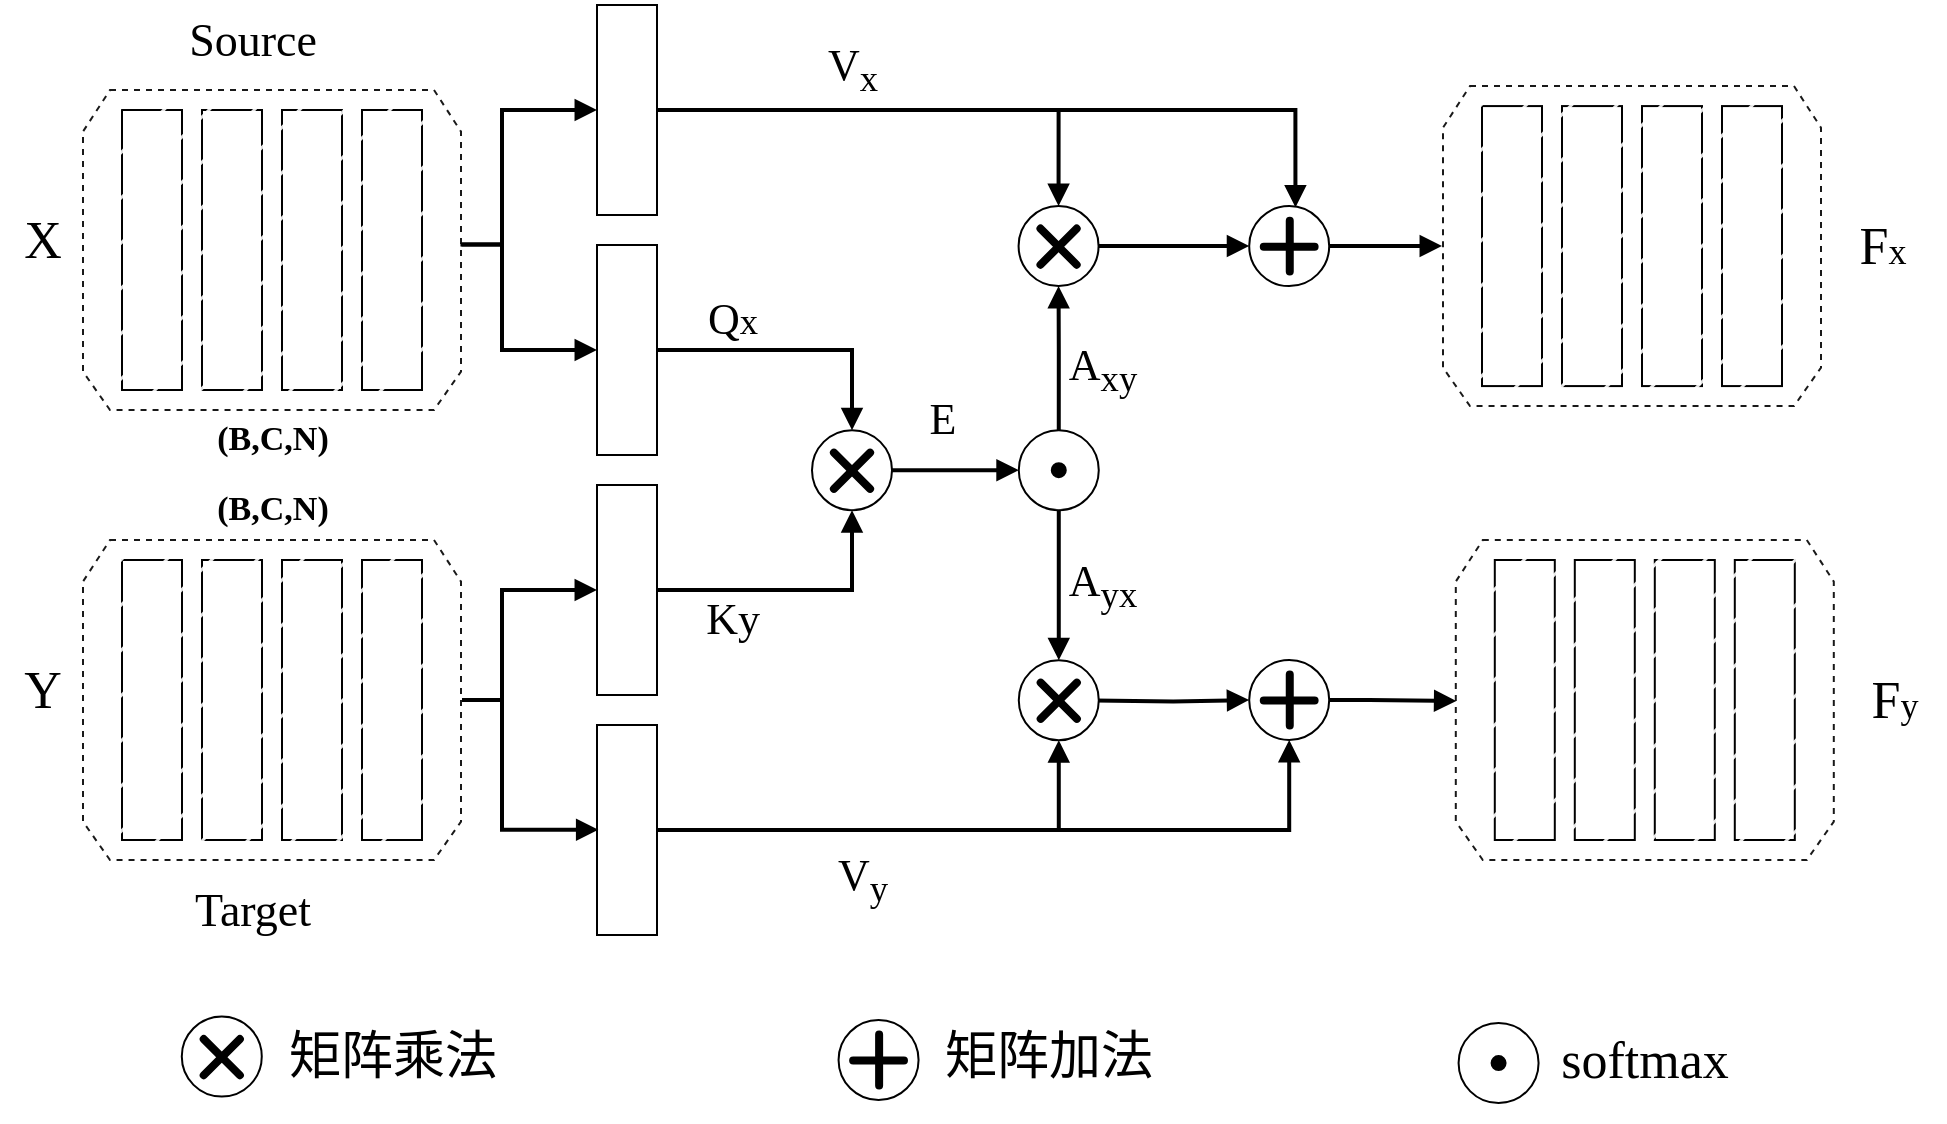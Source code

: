 <mxfile version="20.8.17" type="github">
  <diagram name="第 1 页" id="Abat6pUyQVyoSOonriwR">
    <mxGraphModel dx="1339" dy="732" grid="1" gridSize="10" guides="1" tooltips="1" connect="1" arrows="1" fold="1" page="1" pageScale="1" pageWidth="827" pageHeight="1169" math="0" shadow="0">
      <root>
        <mxCell id="0" />
        <mxCell id="1" parent="0" />
        <mxCell id="A7C5cVz3kOfiMGiPul0y-2" style="edgeStyle=orthogonalEdgeStyle;rounded=0;orthogonalLoop=1;jettySize=auto;html=1;entryX=0.5;entryY=0;entryDx=0;entryDy=0;fontFamily=宋体;fontSize=26;endArrow=block;endFill=1;strokeWidth=2;" parent="1" source="A7C5cVz3kOfiMGiPul0y-3" target="A7C5cVz3kOfiMGiPul0y-50" edge="1">
          <mxGeometry relative="1" as="geometry" />
        </mxCell>
        <mxCell id="bojrch5EC3zME6So3Zwa-10" style="edgeStyle=orthogonalEdgeStyle;rounded=0;orthogonalLoop=1;jettySize=auto;html=1;entryX=0.849;entryY=0.483;entryDx=0;entryDy=0;entryPerimeter=0;startArrow=block;startFill=1;endArrow=none;endFill=0;strokeWidth=2;" edge="1" parent="1" source="A7C5cVz3kOfiMGiPul0y-3" target="A7C5cVz3kOfiMGiPul0y-30">
          <mxGeometry relative="1" as="geometry">
            <Array as="points">
              <mxPoint x="300" y="365" />
              <mxPoint x="300" y="312" />
            </Array>
          </mxGeometry>
        </mxCell>
        <mxCell id="A7C5cVz3kOfiMGiPul0y-3" value="" style="verticalLabelPosition=bottom;verticalAlign=top;html=1;shape=mxgraph.basic.rect;fillColor2=none;strokeWidth=1;size=20;indent=5;fillStyle=auto;rotation=90;fontFamily=Times New Roman;" parent="1" vertex="1">
          <mxGeometry x="310" y="350" width="105" height="30" as="geometry" />
        </mxCell>
        <mxCell id="bojrch5EC3zME6So3Zwa-12" style="edgeStyle=orthogonalEdgeStyle;rounded=0;orthogonalLoop=1;jettySize=auto;html=1;entryX=0.856;entryY=0.5;entryDx=0;entryDy=0;entryPerimeter=0;startArrow=block;startFill=1;endArrow=none;endFill=0;strokeWidth=2;" edge="1" parent="1" source="A7C5cVz3kOfiMGiPul0y-4" target="A7C5cVz3kOfiMGiPul0y-161">
          <mxGeometry relative="1" as="geometry">
            <Array as="points">
              <mxPoint x="300" y="485" />
              <mxPoint x="300" y="540" />
            </Array>
          </mxGeometry>
        </mxCell>
        <mxCell id="A7C5cVz3kOfiMGiPul0y-4" value="" style="verticalLabelPosition=bottom;verticalAlign=top;html=1;shape=mxgraph.basic.rect;fillColor2=none;strokeWidth=1;size=20;indent=5;fillStyle=auto;rotation=90;fontFamily=Times New Roman;" parent="1" vertex="1">
          <mxGeometry x="310" y="470" width="105" height="30" as="geometry" />
        </mxCell>
        <mxCell id="A7C5cVz3kOfiMGiPul0y-274" style="edgeStyle=orthogonalEdgeStyle;rounded=0;orthogonalLoop=1;jettySize=auto;html=1;entryX=0.578;entryY=0.017;entryDx=0;entryDy=0;entryPerimeter=0;fontFamily=Times New Roman;fontSize=20;startArrow=none;startFill=0;endArrow=block;endFill=1;strokeWidth=2;" parent="1" source="A7C5cVz3kOfiMGiPul0y-5" target="A7C5cVz3kOfiMGiPul0y-122" edge="1">
          <mxGeometry relative="1" as="geometry" />
        </mxCell>
        <mxCell id="bojrch5EC3zME6So3Zwa-11" style="edgeStyle=orthogonalEdgeStyle;rounded=0;orthogonalLoop=1;jettySize=auto;html=1;entryX=0.851;entryY=0.483;entryDx=0;entryDy=0;entryPerimeter=0;startArrow=block;startFill=1;endArrow=none;endFill=0;strokeWidth=2;" edge="1" parent="1" source="A7C5cVz3kOfiMGiPul0y-5" target="A7C5cVz3kOfiMGiPul0y-30">
          <mxGeometry relative="1" as="geometry">
            <Array as="points">
              <mxPoint x="300" y="245" />
              <mxPoint x="300" y="312" />
            </Array>
          </mxGeometry>
        </mxCell>
        <mxCell id="A7C5cVz3kOfiMGiPul0y-5" value="" style="verticalLabelPosition=bottom;verticalAlign=top;html=1;shape=mxgraph.basic.rect;fillColor2=none;strokeWidth=1;size=20;indent=5;fillStyle=auto;rotation=90;fontFamily=Times New Roman;" parent="1" vertex="1">
          <mxGeometry x="310" y="230" width="105" height="30" as="geometry" />
        </mxCell>
        <mxCell id="A7C5cVz3kOfiMGiPul0y-8" style="edgeStyle=orthogonalEdgeStyle;rounded=0;orthogonalLoop=1;jettySize=auto;html=1;entryX=0.5;entryY=0;entryDx=0;entryDy=0;endArrow=block;endFill=1;fontFamily=Times New Roman;strokeWidth=2;" parent="1" source="A7C5cVz3kOfiMGiPul0y-5" target="A7C5cVz3kOfiMGiPul0y-64" edge="1">
          <mxGeometry relative="1" as="geometry">
            <mxPoint x="318.29" y="5" as="targetPoint" />
          </mxGeometry>
        </mxCell>
        <mxCell id="A7C5cVz3kOfiMGiPul0y-9" value="" style="edgeStyle=orthogonalEdgeStyle;rounded=0;orthogonalLoop=1;jettySize=auto;html=1;endArrow=block;endFill=1;entryX=0.5;entryY=1;entryDx=0;entryDy=0;fontFamily=Times New Roman;strokeWidth=2;" parent="1" source="A7C5cVz3kOfiMGiPul0y-4" target="A7C5cVz3kOfiMGiPul0y-50" edge="1">
          <mxGeometry relative="1" as="geometry">
            <mxPoint x="210" y="160" as="targetPoint" />
          </mxGeometry>
        </mxCell>
        <mxCell id="A7C5cVz3kOfiMGiPul0y-10" value="" style="group;fontFamily=Times New Roman;" parent="1" vertex="1" connectable="0">
          <mxGeometry x="550.104" y="396.814" width="56.569" height="56.569" as="geometry" />
        </mxCell>
        <mxCell id="A7C5cVz3kOfiMGiPul0y-11" style="edgeStyle=none;rounded=0;orthogonalLoop=1;jettySize=auto;html=1;exitX=0;exitY=1;exitDx=0;exitDy=0;strokeWidth=3;fontColor=#ffffff;startArrow=none;startFill=0;endArrow=none;endFill=0;fontFamily=Times New Roman;" parent="A7C5cVz3kOfiMGiPul0y-10" edge="1">
          <mxGeometry relative="1" as="geometry">
            <mxPoint x="17.072" y="39.499" as="targetPoint" />
            <Array as="points" />
            <mxPoint x="17.072" y="39.499" as="sourcePoint" />
          </mxGeometry>
        </mxCell>
        <mxCell id="A7C5cVz3kOfiMGiPul0y-12" value="" style="ellipse;whiteSpace=wrap;html=1;fillStyle=auto;strokeColor=#000000;fillColor=#ffffff;rotation=45;fontFamily=Times New Roman;" parent="A7C5cVz3kOfiMGiPul0y-10" vertex="1">
          <mxGeometry x="8.284" y="8.284" width="40" height="40" as="geometry" />
        </mxCell>
        <mxCell id="A7C5cVz3kOfiMGiPul0y-13" style="edgeStyle=none;rounded=0;orthogonalLoop=1;jettySize=auto;html=1;exitX=1;exitY=0;exitDx=0;exitDy=0;strokeWidth=3;fontColor=#ffffff;startArrow=none;startFill=0;endArrow=none;endFill=0;fontFamily=Times New Roman;" parent="A7C5cVz3kOfiMGiPul0y-10" source="A7C5cVz3kOfiMGiPul0y-12" target="A7C5cVz3kOfiMGiPul0y-12" edge="1">
          <mxGeometry relative="1" as="geometry" />
        </mxCell>
        <mxCell id="A7C5cVz3kOfiMGiPul0y-14" style="edgeStyle=none;rounded=0;orthogonalLoop=1;jettySize=auto;html=1;exitX=1;exitY=0;exitDx=0;exitDy=0;strokeWidth=3;fontColor=#ffffff;startArrow=none;startFill=0;endArrow=none;endFill=0;fontFamily=Times New Roman;" parent="A7C5cVz3kOfiMGiPul0y-10" source="A7C5cVz3kOfiMGiPul0y-12" target="A7C5cVz3kOfiMGiPul0y-12" edge="1">
          <mxGeometry relative="1" as="geometry" />
        </mxCell>
        <mxCell id="A7C5cVz3kOfiMGiPul0y-15" style="edgeStyle=none;rounded=0;orthogonalLoop=1;jettySize=auto;html=1;exitX=0;exitY=1;exitDx=0;exitDy=0;strokeWidth=3;fontColor=#ffffff;startArrow=none;startFill=0;endArrow=none;endFill=0;fontFamily=Times New Roman;" parent="A7C5cVz3kOfiMGiPul0y-10" source="A7C5cVz3kOfiMGiPul0y-12" target="A7C5cVz3kOfiMGiPul0y-12" edge="1">
          <mxGeometry relative="1" as="geometry">
            <mxPoint x="108.57" y="-25.43" as="targetPoint" />
            <Array as="points" />
          </mxGeometry>
        </mxCell>
        <mxCell id="A7C5cVz3kOfiMGiPul0y-16" style="edgeStyle=none;rounded=1;orthogonalLoop=1;jettySize=auto;html=1;entryX=0;entryY=1;entryDx=0;entryDy=0;strokeWidth=3;fontColor=#ffffff;startArrow=none;startFill=0;endArrow=none;endFill=0;fontFamily=Times New Roman;" parent="A7C5cVz3kOfiMGiPul0y-10" source="A7C5cVz3kOfiMGiPul0y-12" target="A7C5cVz3kOfiMGiPul0y-12" edge="1">
          <mxGeometry relative="1" as="geometry" />
        </mxCell>
        <mxCell id="A7C5cVz3kOfiMGiPul0y-17" value="" style="ellipse;whiteSpace=wrap;html=1;aspect=fixed;fillColor=#000000;fontFamily=Times New Roman;" parent="A7C5cVz3kOfiMGiPul0y-10" vertex="1">
          <mxGeometry x="24.786" y="24.786" width="7" height="7" as="geometry" />
        </mxCell>
        <mxCell id="A7C5cVz3kOfiMGiPul0y-33" value="&lt;font style=&quot;font-size: 22px;&quot;&gt;V&lt;sub&gt;x&lt;/sub&gt;&lt;/font&gt;" style="text;html=1;align=center;verticalAlign=middle;resizable=0;points=[];autosize=1;strokeColor=none;fillColor=none;fontFamily=Times New Roman;" parent="1" vertex="1">
          <mxGeometry x="450" y="200" width="50" height="50" as="geometry" />
        </mxCell>
        <mxCell id="A7C5cVz3kOfiMGiPul0y-34" value="&lt;font style=&quot;font-size: 22px;&quot;&gt;Q&lt;/font&gt;&lt;font style=&quot;font-size: 18.333px;&quot;&gt;x&lt;/font&gt;" style="text;html=1;align=center;verticalAlign=middle;resizable=0;points=[];autosize=1;strokeColor=none;fillColor=none;fontFamily=Times New Roman;" parent="1" vertex="1">
          <mxGeometry x="390" y="330" width="50" height="40" as="geometry" />
        </mxCell>
        <mxCell id="A7C5cVz3kOfiMGiPul0y-35" value="&lt;font style=&quot;&quot;&gt;&lt;sub style=&quot;&quot;&gt;&lt;span style=&quot;font-size: 22px;&quot;&gt;Ky&lt;/span&gt;&lt;/sub&gt;&lt;/font&gt;" style="text;html=1;align=center;verticalAlign=middle;resizable=0;points=[];autosize=1;strokeColor=none;fillColor=none;fontFamily=Times New Roman;" parent="1" vertex="1">
          <mxGeometry x="390" y="480" width="50" height="40" as="geometry" />
        </mxCell>
        <mxCell id="A7C5cVz3kOfiMGiPul0y-36" value="E" style="text;html=1;align=center;verticalAlign=middle;resizable=0;points=[];autosize=1;strokeColor=none;fillColor=none;fontSize=22;fontFamily=Times New Roman;" parent="1" vertex="1">
          <mxGeometry x="500" y="380" width="40" height="40" as="geometry" />
        </mxCell>
        <mxCell id="A7C5cVz3kOfiMGiPul0y-37" value="A&lt;sub&gt;xy&lt;/sub&gt;" style="text;html=1;align=center;verticalAlign=middle;resizable=0;points=[];autosize=1;strokeColor=none;fillColor=none;fontSize=22;fontFamily=Times New Roman;" parent="1" vertex="1">
          <mxGeometry x="570.21" y="350" width="60" height="50" as="geometry" />
        </mxCell>
        <mxCell id="A7C5cVz3kOfiMGiPul0y-39" value="&lt;b style=&quot;font-size: 17px;&quot;&gt;&lt;font style=&quot;font-size: 17px;&quot;&gt;(B,C,N)&lt;/font&gt;&lt;/b&gt;" style="text;html=1;align=center;verticalAlign=middle;resizable=0;points=[];autosize=1;strokeColor=none;fillColor=none;fontSize=17;fontFamily=Times New Roman;" parent="1" vertex="1">
          <mxGeometry x="145" y="395" width="80" height="30" as="geometry" />
        </mxCell>
        <mxCell id="A7C5cVz3kOfiMGiPul0y-40" value="" style="group;fontFamily=Times New Roman;" parent="1" vertex="1" connectable="0">
          <mxGeometry x="730" y="233.04" width="285" height="160" as="geometry" />
        </mxCell>
        <mxCell id="A7C5cVz3kOfiMGiPul0y-41" value="" style="group;fontFamily=Times New Roman;" parent="A7C5cVz3kOfiMGiPul0y-40" vertex="1" connectable="0">
          <mxGeometry width="285" height="160" as="geometry" />
        </mxCell>
        <mxCell id="A7C5cVz3kOfiMGiPul0y-42" value="" style="rounded=0;whiteSpace=wrap;html=1;strokeColor=#000000;fontFamily=Times New Roman;" parent="A7C5cVz3kOfiMGiPul0y-41" vertex="1">
          <mxGeometry x="60" y="10" width="30" height="140" as="geometry" />
        </mxCell>
        <mxCell id="A7C5cVz3kOfiMGiPul0y-43" value="" style="rounded=0;whiteSpace=wrap;html=1;strokeColor=#000000;fontFamily=Times New Roman;" parent="A7C5cVz3kOfiMGiPul0y-41" vertex="1">
          <mxGeometry x="100" y="10" width="30" height="140" as="geometry" />
        </mxCell>
        <mxCell id="A7C5cVz3kOfiMGiPul0y-44" value="" style="rounded=0;whiteSpace=wrap;html=1;strokeColor=#000000;fontFamily=Times New Roman;" parent="A7C5cVz3kOfiMGiPul0y-41" vertex="1">
          <mxGeometry x="140" y="10" width="30" height="140" as="geometry" />
        </mxCell>
        <mxCell id="A7C5cVz3kOfiMGiPul0y-45" value="" style="rounded=0;whiteSpace=wrap;html=1;strokeColor=#000000;fontFamily=Times New Roman;" parent="A7C5cVz3kOfiMGiPul0y-41" vertex="1">
          <mxGeometry x="180" y="10" width="30" height="140" as="geometry" />
        </mxCell>
        <mxCell id="A7C5cVz3kOfiMGiPul0y-46" value="" style="verticalLabelPosition=bottom;verticalAlign=top;html=1;shape=mxgraph.basic.polygon;polyCoords=[[0.2,0],[0.8,0],[0.85,0.13],[0.85,0.88],[0.8,1],[0.2,1],[0.15,0.88],[0.15,0.13]];polyline=0;strokeColor=#000000;dashed=1;opacity=90;fillStyle=hatch;fontFamily=Times New Roman;" parent="A7C5cVz3kOfiMGiPul0y-41" vertex="1">
          <mxGeometry width="270" height="160" as="geometry" />
        </mxCell>
        <mxCell id="A7C5cVz3kOfiMGiPul0y-47" value="&lt;span style=&quot;font-size: 26px;&quot;&gt;F&lt;/span&gt;&lt;span style=&quot;font-size: 18.056px;&quot;&gt;x&lt;/span&gt;" style="text;html=1;align=center;verticalAlign=middle;resizable=0;points=[];autosize=1;strokeColor=none;fillColor=none;fontSize=22;fontFamily=Times New Roman;" parent="A7C5cVz3kOfiMGiPul0y-41" vertex="1">
          <mxGeometry x="235" y="60" width="50" height="40" as="geometry" />
        </mxCell>
        <mxCell id="A7C5cVz3kOfiMGiPul0y-49" value="" style="group" parent="1" vertex="1" connectable="0">
          <mxGeometry x="454.898" y="405.0" width="40.206" height="40.206" as="geometry" />
        </mxCell>
        <mxCell id="A7C5cVz3kOfiMGiPul0y-50" value="" style="ellipse;whiteSpace=wrap;html=1;fillStyle=auto;strokeColor=#000000;fillColor=#ffffff;fontFamily=Times New Roman;container=0;" parent="A7C5cVz3kOfiMGiPul0y-49" vertex="1">
          <mxGeometry x="0.102" y="0.1" width="40" height="40" as="geometry" />
        </mxCell>
        <mxCell id="A7C5cVz3kOfiMGiPul0y-51" style="edgeStyle=none;rounded=0;orthogonalLoop=1;jettySize=auto;html=1;exitX=1;exitY=0;exitDx=0;exitDy=0;strokeWidth=3;fontColor=#ffffff;startArrow=none;startFill=0;endArrow=none;endFill=0;fontFamily=Times New Roman;" parent="A7C5cVz3kOfiMGiPul0y-49" source="A7C5cVz3kOfiMGiPul0y-50" target="A7C5cVz3kOfiMGiPul0y-50" edge="1">
          <mxGeometry relative="1" as="geometry" />
        </mxCell>
        <mxCell id="A7C5cVz3kOfiMGiPul0y-52" style="edgeStyle=none;rounded=0;orthogonalLoop=1;jettySize=auto;html=1;exitX=1;exitY=0;exitDx=0;exitDy=0;strokeWidth=3;fontColor=#ffffff;startArrow=none;startFill=0;endArrow=none;endFill=0;fontFamily=Times New Roman;" parent="A7C5cVz3kOfiMGiPul0y-49" source="A7C5cVz3kOfiMGiPul0y-50" target="A7C5cVz3kOfiMGiPul0y-50" edge="1">
          <mxGeometry relative="1" as="geometry" />
        </mxCell>
        <mxCell id="A7C5cVz3kOfiMGiPul0y-53" style="edgeStyle=none;rounded=0;orthogonalLoop=1;jettySize=auto;html=1;exitX=0;exitY=1;exitDx=0;exitDy=0;strokeWidth=3;fontColor=#ffffff;startArrow=none;startFill=0;endArrow=none;endFill=0;fontFamily=Times New Roman;" parent="A7C5cVz3kOfiMGiPul0y-49" source="A7C5cVz3kOfiMGiPul0y-50" target="A7C5cVz3kOfiMGiPul0y-50" edge="1">
          <mxGeometry relative="1" as="geometry">
            <mxPoint x="45.816" y="2.957" as="targetPoint" />
            <Array as="points" />
          </mxGeometry>
        </mxCell>
        <mxCell id="A7C5cVz3kOfiMGiPul0y-54" style="edgeStyle=none;rounded=1;orthogonalLoop=1;jettySize=auto;html=1;entryX=0;entryY=1;entryDx=0;entryDy=0;strokeWidth=3;fontColor=#ffffff;startArrow=none;startFill=0;endArrow=none;endFill=0;fontFamily=Times New Roman;" parent="A7C5cVz3kOfiMGiPul0y-49" source="A7C5cVz3kOfiMGiPul0y-50" target="A7C5cVz3kOfiMGiPul0y-50" edge="1">
          <mxGeometry relative="1" as="geometry" />
        </mxCell>
        <mxCell id="A7C5cVz3kOfiMGiPul0y-55" value="" style="group;rotation=45;" parent="A7C5cVz3kOfiMGiPul0y-49" vertex="1" connectable="0">
          <mxGeometry x="5.888" y="5.888" width="28.43" height="28.43" as="geometry" />
        </mxCell>
        <mxCell id="A7C5cVz3kOfiMGiPul0y-56" value="" style="group;rotation=45;" parent="A7C5cVz3kOfiMGiPul0y-55" vertex="1" connectable="0">
          <mxGeometry x="13" width="3" height="28.43" as="geometry" />
        </mxCell>
        <mxCell id="A7C5cVz3kOfiMGiPul0y-57" value="" style="shape=delay;whiteSpace=wrap;html=1;fontFamily=宋体;fontSize=26;fillColor=#000000;rotation=135;container=0;" parent="A7C5cVz3kOfiMGiPul0y-56" vertex="1">
          <mxGeometry x="-11" y="18" width="14.43" height="3" as="geometry" />
        </mxCell>
        <mxCell id="A7C5cVz3kOfiMGiPul0y-58" value="" style="shape=delay;whiteSpace=wrap;html=1;fontFamily=宋体;fontSize=26;fillColor=#000000;rotation=135;container=0;flipH=1;" parent="A7C5cVz3kOfiMGiPul0y-56" vertex="1">
          <mxGeometry x="-1" y="8" width="14.43" height="3" as="geometry" />
        </mxCell>
        <mxCell id="A7C5cVz3kOfiMGiPul0y-59" value="" style="group;rotation=135;" parent="A7C5cVz3kOfiMGiPul0y-55" vertex="1" connectable="0">
          <mxGeometry x="13" width="3" height="28.43" as="geometry" />
        </mxCell>
        <mxCell id="A7C5cVz3kOfiMGiPul0y-60" value="" style="shape=delay;whiteSpace=wrap;html=1;fontFamily=宋体;fontSize=26;fillColor=#000000;rotation=225;container=0;" parent="A7C5cVz3kOfiMGiPul0y-59" vertex="1">
          <mxGeometry x="-11" y="8" width="14.43" height="3" as="geometry" />
        </mxCell>
        <mxCell id="A7C5cVz3kOfiMGiPul0y-61" value="" style="shape=delay;whiteSpace=wrap;html=1;fontFamily=宋体;fontSize=26;fillColor=#000000;rotation=225;container=0;flipH=1;" parent="A7C5cVz3kOfiMGiPul0y-59" vertex="1">
          <mxGeometry x="-1" y="18" width="14.43" height="3" as="geometry" />
        </mxCell>
        <mxCell id="A7C5cVz3kOfiMGiPul0y-85" value="&lt;font face=&quot;宋体&quot;&gt;矩阵乘法&lt;/font&gt;" style="text;html=1;align=center;verticalAlign=middle;resizable=0;points=[];autosize=1;strokeColor=none;fillColor=none;fontSize=26;fontFamily=Times New Roman;" parent="1" vertex="1">
          <mxGeometry x="180.0" y="693.28" width="130" height="50" as="geometry" />
        </mxCell>
        <mxCell id="A7C5cVz3kOfiMGiPul0y-97" value="" style="group;fontFamily=Times New Roman;" parent="1" vertex="1" connectable="0">
          <mxGeometry x="770.004" y="693.274" width="56.569" height="56.569" as="geometry" />
        </mxCell>
        <mxCell id="A7C5cVz3kOfiMGiPul0y-98" style="edgeStyle=none;rounded=0;orthogonalLoop=1;jettySize=auto;html=1;exitX=0;exitY=1;exitDx=0;exitDy=0;strokeWidth=3;fontColor=#ffffff;startArrow=none;startFill=0;endArrow=none;endFill=0;fontFamily=Times New Roman;" parent="A7C5cVz3kOfiMGiPul0y-97" edge="1">
          <mxGeometry relative="1" as="geometry">
            <mxPoint x="17.072" y="39.499" as="targetPoint" />
            <Array as="points" />
            <mxPoint x="17.072" y="39.499" as="sourcePoint" />
          </mxGeometry>
        </mxCell>
        <mxCell id="A7C5cVz3kOfiMGiPul0y-99" value="" style="ellipse;whiteSpace=wrap;html=1;fillStyle=auto;strokeColor=#000000;fillColor=#ffffff;rotation=45;fontFamily=Times New Roman;" parent="A7C5cVz3kOfiMGiPul0y-97" vertex="1">
          <mxGeometry x="8.284" y="8.284" width="40" height="40" as="geometry" />
        </mxCell>
        <mxCell id="A7C5cVz3kOfiMGiPul0y-100" style="edgeStyle=none;rounded=0;orthogonalLoop=1;jettySize=auto;html=1;exitX=1;exitY=0;exitDx=0;exitDy=0;strokeWidth=3;fontColor=#ffffff;startArrow=none;startFill=0;endArrow=none;endFill=0;fontFamily=Times New Roman;" parent="A7C5cVz3kOfiMGiPul0y-97" edge="1">
          <mxGeometry relative="1" as="geometry">
            <mxPoint x="54.684" y="-146.716" as="sourcePoint" />
            <mxPoint x="54.684" y="-146.716" as="targetPoint" />
          </mxGeometry>
        </mxCell>
        <mxCell id="A7C5cVz3kOfiMGiPul0y-101" style="edgeStyle=none;rounded=0;orthogonalLoop=1;jettySize=auto;html=1;exitX=1;exitY=0;exitDx=0;exitDy=0;strokeWidth=3;fontColor=#ffffff;startArrow=none;startFill=0;endArrow=none;endFill=0;fontFamily=Times New Roman;" parent="A7C5cVz3kOfiMGiPul0y-97" edge="1">
          <mxGeometry relative="1" as="geometry">
            <mxPoint x="54.684" y="-146.716" as="sourcePoint" />
            <mxPoint x="54.684" y="-146.716" as="targetPoint" />
          </mxGeometry>
        </mxCell>
        <mxCell id="A7C5cVz3kOfiMGiPul0y-102" style="edgeStyle=none;rounded=0;orthogonalLoop=1;jettySize=auto;html=1;exitX=0;exitY=1;exitDx=0;exitDy=0;strokeWidth=3;fontColor=#ffffff;startArrow=none;startFill=0;endArrow=none;endFill=0;fontFamily=Times New Roman;" parent="A7C5cVz3kOfiMGiPul0y-97" source="A7C5cVz3kOfiMGiPul0y-99" target="A7C5cVz3kOfiMGiPul0y-99" edge="1">
          <mxGeometry relative="1" as="geometry">
            <mxPoint x="108.57" y="-25.43" as="targetPoint" />
            <Array as="points" />
          </mxGeometry>
        </mxCell>
        <mxCell id="A7C5cVz3kOfiMGiPul0y-103" style="edgeStyle=none;rounded=1;orthogonalLoop=1;jettySize=auto;html=1;entryX=0;entryY=1;entryDx=0;entryDy=0;strokeWidth=3;fontColor=#ffffff;startArrow=none;startFill=0;endArrow=none;endFill=0;fontFamily=Times New Roman;" parent="A7C5cVz3kOfiMGiPul0y-97" source="A7C5cVz3kOfiMGiPul0y-99" target="A7C5cVz3kOfiMGiPul0y-99" edge="1">
          <mxGeometry relative="1" as="geometry" />
        </mxCell>
        <mxCell id="A7C5cVz3kOfiMGiPul0y-104" value="" style="ellipse;whiteSpace=wrap;html=1;aspect=fixed;fillColor=#000000;fontFamily=Times New Roman;" parent="A7C5cVz3kOfiMGiPul0y-97" vertex="1">
          <mxGeometry x="24.786" y="24.786" width="7" height="7" as="geometry" />
        </mxCell>
        <mxCell id="A7C5cVz3kOfiMGiPul0y-105" value="" style="group" parent="1" vertex="1" connectable="0">
          <mxGeometry x="139.79" y="698.18" width="40.206" height="40.206" as="geometry" />
        </mxCell>
        <mxCell id="A7C5cVz3kOfiMGiPul0y-106" value="" style="ellipse;whiteSpace=wrap;html=1;fillStyle=auto;strokeColor=#000000;fillColor=#ffffff;fontFamily=Times New Roman;container=0;" parent="A7C5cVz3kOfiMGiPul0y-105" vertex="1">
          <mxGeometry x="0.102" y="0.1" width="40" height="40" as="geometry" />
        </mxCell>
        <mxCell id="A7C5cVz3kOfiMGiPul0y-107" style="edgeStyle=none;rounded=0;orthogonalLoop=1;jettySize=auto;html=1;exitX=1;exitY=0;exitDx=0;exitDy=0;strokeWidth=3;fontColor=#ffffff;startArrow=none;startFill=0;endArrow=none;endFill=0;fontFamily=Times New Roman;" parent="A7C5cVz3kOfiMGiPul0y-105" edge="1">
          <mxGeometry relative="1" as="geometry">
            <mxPoint x="44.244" y="-94.042" as="sourcePoint" />
            <mxPoint x="44.244" y="-94.042" as="targetPoint" />
          </mxGeometry>
        </mxCell>
        <mxCell id="A7C5cVz3kOfiMGiPul0y-108" style="edgeStyle=none;rounded=0;orthogonalLoop=1;jettySize=auto;html=1;exitX=1;exitY=0;exitDx=0;exitDy=0;strokeWidth=3;fontColor=#ffffff;startArrow=none;startFill=0;endArrow=none;endFill=0;fontFamily=Times New Roman;" parent="A7C5cVz3kOfiMGiPul0y-105" edge="1">
          <mxGeometry relative="1" as="geometry">
            <mxPoint x="44.244" y="-94.042" as="sourcePoint" />
            <mxPoint x="44.244" y="-94.042" as="targetPoint" />
          </mxGeometry>
        </mxCell>
        <mxCell id="A7C5cVz3kOfiMGiPul0y-109" style="edgeStyle=none;rounded=0;orthogonalLoop=1;jettySize=auto;html=1;exitX=0;exitY=1;exitDx=0;exitDy=0;strokeWidth=3;fontColor=#ffffff;startArrow=none;startFill=0;endArrow=none;endFill=0;fontFamily=Times New Roman;" parent="A7C5cVz3kOfiMGiPul0y-105" source="A7C5cVz3kOfiMGiPul0y-106" target="A7C5cVz3kOfiMGiPul0y-106" edge="1">
          <mxGeometry relative="1" as="geometry">
            <mxPoint x="45.816" y="2.957" as="targetPoint" />
            <Array as="points" />
          </mxGeometry>
        </mxCell>
        <mxCell id="A7C5cVz3kOfiMGiPul0y-110" style="edgeStyle=none;rounded=1;orthogonalLoop=1;jettySize=auto;html=1;entryX=0;entryY=1;entryDx=0;entryDy=0;strokeWidth=3;fontColor=#ffffff;startArrow=none;startFill=0;endArrow=none;endFill=0;fontFamily=Times New Roman;" parent="A7C5cVz3kOfiMGiPul0y-105" source="A7C5cVz3kOfiMGiPul0y-106" target="A7C5cVz3kOfiMGiPul0y-106" edge="1">
          <mxGeometry relative="1" as="geometry" />
        </mxCell>
        <mxCell id="A7C5cVz3kOfiMGiPul0y-111" value="" style="group;rotation=45;" parent="A7C5cVz3kOfiMGiPul0y-105" vertex="1" connectable="0">
          <mxGeometry x="5.888" y="5.888" width="28.43" height="28.43" as="geometry" />
        </mxCell>
        <mxCell id="A7C5cVz3kOfiMGiPul0y-112" value="" style="group;rotation=45;" parent="A7C5cVz3kOfiMGiPul0y-111" vertex="1" connectable="0">
          <mxGeometry x="13" width="3" height="28.43" as="geometry" />
        </mxCell>
        <mxCell id="A7C5cVz3kOfiMGiPul0y-113" value="" style="shape=delay;whiteSpace=wrap;html=1;fontFamily=宋体;fontSize=26;fillColor=#000000;rotation=135;container=0;" parent="A7C5cVz3kOfiMGiPul0y-112" vertex="1">
          <mxGeometry x="-11" y="18" width="14.43" height="3" as="geometry" />
        </mxCell>
        <mxCell id="A7C5cVz3kOfiMGiPul0y-114" value="" style="shape=delay;whiteSpace=wrap;html=1;fontFamily=宋体;fontSize=26;fillColor=#000000;rotation=135;container=0;flipH=1;" parent="A7C5cVz3kOfiMGiPul0y-112" vertex="1">
          <mxGeometry x="-1" y="8" width="14.43" height="3" as="geometry" />
        </mxCell>
        <mxCell id="A7C5cVz3kOfiMGiPul0y-115" value="" style="group;rotation=135;" parent="A7C5cVz3kOfiMGiPul0y-111" vertex="1" connectable="0">
          <mxGeometry x="13" width="3" height="28.43" as="geometry" />
        </mxCell>
        <mxCell id="A7C5cVz3kOfiMGiPul0y-116" value="" style="shape=delay;whiteSpace=wrap;html=1;fontFamily=宋体;fontSize=26;fillColor=#000000;rotation=225;container=0;" parent="A7C5cVz3kOfiMGiPul0y-115" vertex="1">
          <mxGeometry x="-11" y="8" width="14.43" height="3" as="geometry" />
        </mxCell>
        <mxCell id="A7C5cVz3kOfiMGiPul0y-117" value="" style="shape=delay;whiteSpace=wrap;html=1;fontFamily=宋体;fontSize=26;fillColor=#000000;rotation=225;container=0;flipH=1;" parent="A7C5cVz3kOfiMGiPul0y-115" vertex="1">
          <mxGeometry x="-1" y="18" width="14.43" height="3" as="geometry" />
        </mxCell>
        <mxCell id="A7C5cVz3kOfiMGiPul0y-118" value="softmax" style="text;html=1;align=center;verticalAlign=middle;resizable=0;points=[];autosize=1;strokeColor=none;fillColor=none;fontSize=26;fontFamily=Times New Roman;" parent="1" vertex="1">
          <mxGeometry x="815.787" y="699.986" width="110" height="40" as="geometry" />
        </mxCell>
        <mxCell id="A7C5cVz3kOfiMGiPul0y-156" value="" style="group;fontFamily=Times New Roman;" parent="1" vertex="1" connectable="0">
          <mxGeometry x="50" y="460" width="270" height="160" as="geometry" />
        </mxCell>
        <mxCell id="A7C5cVz3kOfiMGiPul0y-157" value="" style="rounded=0;whiteSpace=wrap;html=1;strokeColor=#000000;fontFamily=Times New Roman;" parent="A7C5cVz3kOfiMGiPul0y-156" vertex="1">
          <mxGeometry x="60" y="10" width="30" height="140" as="geometry" />
        </mxCell>
        <mxCell id="A7C5cVz3kOfiMGiPul0y-158" value="" style="rounded=0;whiteSpace=wrap;html=1;strokeColor=#000000;fontFamily=Times New Roman;" parent="A7C5cVz3kOfiMGiPul0y-156" vertex="1">
          <mxGeometry x="100" y="10" width="30" height="140" as="geometry" />
        </mxCell>
        <mxCell id="A7C5cVz3kOfiMGiPul0y-159" value="" style="rounded=0;whiteSpace=wrap;html=1;strokeColor=#000000;fontFamily=Times New Roman;" parent="A7C5cVz3kOfiMGiPul0y-156" vertex="1">
          <mxGeometry x="140" y="10" width="30" height="140" as="geometry" />
        </mxCell>
        <mxCell id="A7C5cVz3kOfiMGiPul0y-160" value="" style="rounded=0;whiteSpace=wrap;html=1;strokeColor=#000000;fontFamily=Times New Roman;" parent="A7C5cVz3kOfiMGiPul0y-156" vertex="1">
          <mxGeometry x="180" y="10" width="30" height="140" as="geometry" />
        </mxCell>
        <mxCell id="A7C5cVz3kOfiMGiPul0y-161" value="" style="verticalLabelPosition=bottom;verticalAlign=top;html=1;shape=mxgraph.basic.polygon;polyCoords=[[0.2,0],[0.8,0],[0.85,0.13],[0.85,0.88],[0.8,1],[0.2,1],[0.15,0.88],[0.15,0.13]];polyline=0;strokeColor=#000000;dashed=1;opacity=90;fillStyle=hatch;fontFamily=Times New Roman;" parent="A7C5cVz3kOfiMGiPul0y-156" vertex="1">
          <mxGeometry width="270" height="160" as="geometry" />
        </mxCell>
        <mxCell id="A7C5cVz3kOfiMGiPul0y-162" value="&lt;font style=&quot;font-size: 26px;&quot;&gt;Y&lt;/font&gt;" style="text;html=1;align=center;verticalAlign=middle;resizable=0;points=[];autosize=1;strokeColor=none;fillColor=none;fontSize=22;fontFamily=Times New Roman;" parent="A7C5cVz3kOfiMGiPul0y-156" vertex="1">
          <mxGeometry y="55" width="40" height="40" as="geometry" />
        </mxCell>
        <mxCell id="A7C5cVz3kOfiMGiPul0y-169" value="" style="group;fontFamily=Times New Roman;" parent="1" vertex="1" connectable="0">
          <mxGeometry x="736.4" y="460" width="285" height="160" as="geometry" />
        </mxCell>
        <mxCell id="A7C5cVz3kOfiMGiPul0y-170" value="" style="group;fontFamily=Times New Roman;" parent="A7C5cVz3kOfiMGiPul0y-169" vertex="1" connectable="0">
          <mxGeometry width="285" height="160" as="geometry" />
        </mxCell>
        <mxCell id="A7C5cVz3kOfiMGiPul0y-171" value="" style="rounded=0;whiteSpace=wrap;html=1;strokeColor=#000000;fontFamily=Times New Roman;" parent="A7C5cVz3kOfiMGiPul0y-170" vertex="1">
          <mxGeometry x="60" y="10" width="30" height="140" as="geometry" />
        </mxCell>
        <mxCell id="A7C5cVz3kOfiMGiPul0y-172" value="" style="rounded=0;whiteSpace=wrap;html=1;strokeColor=#000000;fontFamily=Times New Roman;" parent="A7C5cVz3kOfiMGiPul0y-170" vertex="1">
          <mxGeometry x="100" y="10" width="30" height="140" as="geometry" />
        </mxCell>
        <mxCell id="A7C5cVz3kOfiMGiPul0y-173" value="" style="rounded=0;whiteSpace=wrap;html=1;strokeColor=#000000;fontFamily=Times New Roman;" parent="A7C5cVz3kOfiMGiPul0y-170" vertex="1">
          <mxGeometry x="140" y="10" width="30" height="140" as="geometry" />
        </mxCell>
        <mxCell id="A7C5cVz3kOfiMGiPul0y-174" value="" style="rounded=0;whiteSpace=wrap;html=1;strokeColor=#000000;fontFamily=Times New Roman;" parent="A7C5cVz3kOfiMGiPul0y-170" vertex="1">
          <mxGeometry x="180" y="10" width="30" height="140" as="geometry" />
        </mxCell>
        <mxCell id="A7C5cVz3kOfiMGiPul0y-175" value="" style="verticalLabelPosition=bottom;verticalAlign=top;html=1;shape=mxgraph.basic.polygon;polyCoords=[[0.2,0],[0.8,0],[0.85,0.13],[0.85,0.88],[0.8,1],[0.2,1],[0.15,0.88],[0.15,0.13]];polyline=0;strokeColor=#000000;dashed=1;opacity=90;fillStyle=hatch;fontFamily=Times New Roman;" parent="A7C5cVz3kOfiMGiPul0y-170" vertex="1">
          <mxGeometry width="270" height="160" as="geometry" />
        </mxCell>
        <mxCell id="A7C5cVz3kOfiMGiPul0y-176" value="&lt;span style=&quot;font-size: 26px;&quot;&gt;F&lt;/span&gt;&lt;span style=&quot;font-size: 18.056px;&quot;&gt;y&lt;/span&gt;" style="text;html=1;align=center;verticalAlign=middle;resizable=0;points=[];autosize=1;strokeColor=none;fillColor=none;fontSize=22;fontFamily=Times New Roman;" parent="A7C5cVz3kOfiMGiPul0y-170" vertex="1">
          <mxGeometry x="235" y="60" width="50" height="40" as="geometry" />
        </mxCell>
        <mxCell id="A7C5cVz3kOfiMGiPul0y-203" value="&lt;font face=&quot;Times New Roman&quot; style=&quot;font-size: 23px;&quot;&gt;Target&lt;/font&gt;" style="text;html=1;align=center;verticalAlign=middle;resizable=0;points=[];autosize=1;strokeColor=none;fillColor=none;" parent="1" vertex="1">
          <mxGeometry x="135" y="625" width="80" height="40" as="geometry" />
        </mxCell>
        <mxCell id="A7C5cVz3kOfiMGiPul0y-260" style="edgeStyle=orthogonalEdgeStyle;rounded=0;orthogonalLoop=1;jettySize=auto;html=1;entryX=0.5;entryY=1;entryDx=0;entryDy=0;fontFamily=Times New Roman;fontSize=20;startArrow=none;startFill=0;endArrow=block;endFill=1;strokeWidth=2;" parent="1" source="A7C5cVz3kOfiMGiPul0y-222" target="A7C5cVz3kOfiMGiPul0y-232" edge="1">
          <mxGeometry relative="1" as="geometry" />
        </mxCell>
        <mxCell id="A7C5cVz3kOfiMGiPul0y-261" style="edgeStyle=orthogonalEdgeStyle;rounded=0;orthogonalLoop=1;jettySize=auto;html=1;entryX=0.5;entryY=1;entryDx=0;entryDy=0;fontFamily=Times New Roman;fontSize=20;startArrow=none;startFill=0;endArrow=block;endFill=1;strokeWidth=2;" parent="1" source="A7C5cVz3kOfiMGiPul0y-222" target="A7C5cVz3kOfiMGiPul0y-245" edge="1">
          <mxGeometry relative="1" as="geometry" />
        </mxCell>
        <mxCell id="A7C5cVz3kOfiMGiPul0y-222" value="" style="verticalLabelPosition=bottom;verticalAlign=top;html=1;shape=mxgraph.basic.rect;fillColor2=none;strokeWidth=1;size=20;indent=5;fillStyle=auto;rotation=90;fontFamily=Times New Roman;" parent="1" vertex="1">
          <mxGeometry x="310" y="590" width="105" height="30" as="geometry" />
        </mxCell>
        <mxCell id="A7C5cVz3kOfiMGiPul0y-229" style="edgeStyle=orthogonalEdgeStyle;rounded=0;orthogonalLoop=1;jettySize=auto;html=1;entryX=0.499;entryY=0.977;entryDx=0;entryDy=0;entryPerimeter=0;fontFamily=Times New Roman;fontSize=20;startArrow=none;startFill=0;endArrow=block;endFill=1;strokeWidth=2;" parent="1" target="A7C5cVz3kOfiMGiPul0y-222" edge="1">
          <mxGeometry relative="1" as="geometry">
            <Array as="points">
              <mxPoint x="300" y="540" />
              <mxPoint x="300" y="605" />
            </Array>
            <mxPoint x="280" y="540" as="sourcePoint" />
          </mxGeometry>
        </mxCell>
        <mxCell id="A7C5cVz3kOfiMGiPul0y-230" style="edgeStyle=orthogonalEdgeStyle;rounded=0;orthogonalLoop=1;jettySize=auto;html=1;endArrow=block;endFill=1;fontFamily=Times New Roman;entryX=0;entryY=0.5;entryDx=0;entryDy=0;strokeWidth=2;" parent="1" target="A7C5cVz3kOfiMGiPul0y-245" edge="1">
          <mxGeometry relative="1" as="geometry">
            <mxPoint x="668.29" y="540.21" as="targetPoint" />
            <mxPoint x="596.58" y="540.21" as="sourcePoint" />
          </mxGeometry>
        </mxCell>
        <mxCell id="A7C5cVz3kOfiMGiPul0y-231" value="" style="group" parent="1" vertex="1" connectable="0">
          <mxGeometry x="558.288" y="520.0" width="40.206" height="40.206" as="geometry" />
        </mxCell>
        <mxCell id="A7C5cVz3kOfiMGiPul0y-232" value="" style="ellipse;whiteSpace=wrap;html=1;fillStyle=auto;strokeColor=#000000;fillColor=#ffffff;fontFamily=Times New Roman;container=0;" parent="A7C5cVz3kOfiMGiPul0y-231" vertex="1">
          <mxGeometry x="0.102" y="0.1" width="40" height="40" as="geometry" />
        </mxCell>
        <mxCell id="A7C5cVz3kOfiMGiPul0y-233" style="edgeStyle=none;rounded=0;orthogonalLoop=1;jettySize=auto;html=1;exitX=1;exitY=0;exitDx=0;exitDy=0;strokeWidth=3;fontColor=#ffffff;startArrow=none;startFill=0;endArrow=none;endFill=0;fontFamily=Times New Roman;" parent="A7C5cVz3kOfiMGiPul0y-231" source="A7C5cVz3kOfiMGiPul0y-232" target="A7C5cVz3kOfiMGiPul0y-232" edge="1">
          <mxGeometry relative="1" as="geometry" />
        </mxCell>
        <mxCell id="A7C5cVz3kOfiMGiPul0y-234" style="edgeStyle=none;rounded=0;orthogonalLoop=1;jettySize=auto;html=1;exitX=1;exitY=0;exitDx=0;exitDy=0;strokeWidth=3;fontColor=#ffffff;startArrow=none;startFill=0;endArrow=none;endFill=0;fontFamily=Times New Roman;" parent="A7C5cVz3kOfiMGiPul0y-231" source="A7C5cVz3kOfiMGiPul0y-232" target="A7C5cVz3kOfiMGiPul0y-232" edge="1">
          <mxGeometry relative="1" as="geometry" />
        </mxCell>
        <mxCell id="A7C5cVz3kOfiMGiPul0y-235" style="edgeStyle=none;rounded=0;orthogonalLoop=1;jettySize=auto;html=1;exitX=0;exitY=1;exitDx=0;exitDy=0;strokeWidth=3;fontColor=#ffffff;startArrow=none;startFill=0;endArrow=none;endFill=0;fontFamily=Times New Roman;" parent="A7C5cVz3kOfiMGiPul0y-231" source="A7C5cVz3kOfiMGiPul0y-232" target="A7C5cVz3kOfiMGiPul0y-232" edge="1">
          <mxGeometry relative="1" as="geometry">
            <mxPoint x="45.816" y="2.957" as="targetPoint" />
            <Array as="points" />
          </mxGeometry>
        </mxCell>
        <mxCell id="A7C5cVz3kOfiMGiPul0y-236" style="edgeStyle=none;rounded=1;orthogonalLoop=1;jettySize=auto;html=1;entryX=0;entryY=1;entryDx=0;entryDy=0;strokeWidth=3;fontColor=#ffffff;startArrow=none;startFill=0;endArrow=none;endFill=0;fontFamily=Times New Roman;" parent="A7C5cVz3kOfiMGiPul0y-231" source="A7C5cVz3kOfiMGiPul0y-232" target="A7C5cVz3kOfiMGiPul0y-232" edge="1">
          <mxGeometry relative="1" as="geometry" />
        </mxCell>
        <mxCell id="A7C5cVz3kOfiMGiPul0y-237" value="" style="group;rotation=45;" parent="A7C5cVz3kOfiMGiPul0y-231" vertex="1" connectable="0">
          <mxGeometry x="5.888" y="5.888" width="28.43" height="28.43" as="geometry" />
        </mxCell>
        <mxCell id="A7C5cVz3kOfiMGiPul0y-238" value="" style="group;rotation=45;" parent="A7C5cVz3kOfiMGiPul0y-237" vertex="1" connectable="0">
          <mxGeometry x="13" width="3" height="28.43" as="geometry" />
        </mxCell>
        <mxCell id="A7C5cVz3kOfiMGiPul0y-239" value="" style="shape=delay;whiteSpace=wrap;html=1;fontFamily=宋体;fontSize=26;fillColor=#000000;rotation=135;container=0;" parent="A7C5cVz3kOfiMGiPul0y-238" vertex="1">
          <mxGeometry x="-11" y="18" width="14.43" height="3" as="geometry" />
        </mxCell>
        <mxCell id="A7C5cVz3kOfiMGiPul0y-240" value="" style="shape=delay;whiteSpace=wrap;html=1;fontFamily=宋体;fontSize=26;fillColor=#000000;rotation=135;container=0;flipH=1;" parent="A7C5cVz3kOfiMGiPul0y-238" vertex="1">
          <mxGeometry x="-1" y="8" width="14.43" height="3" as="geometry" />
        </mxCell>
        <mxCell id="A7C5cVz3kOfiMGiPul0y-241" value="" style="group;rotation=135;" parent="A7C5cVz3kOfiMGiPul0y-237" vertex="1" connectable="0">
          <mxGeometry x="13" width="3" height="28.43" as="geometry" />
        </mxCell>
        <mxCell id="A7C5cVz3kOfiMGiPul0y-242" value="" style="shape=delay;whiteSpace=wrap;html=1;fontFamily=宋体;fontSize=26;fillColor=#000000;rotation=225;container=0;" parent="A7C5cVz3kOfiMGiPul0y-241" vertex="1">
          <mxGeometry x="-11" y="8" width="14.43" height="3" as="geometry" />
        </mxCell>
        <mxCell id="A7C5cVz3kOfiMGiPul0y-243" value="" style="shape=delay;whiteSpace=wrap;html=1;fontFamily=宋体;fontSize=26;fillColor=#000000;rotation=225;container=0;flipH=1;" parent="A7C5cVz3kOfiMGiPul0y-241" vertex="1">
          <mxGeometry x="-1" y="18" width="14.43" height="3" as="geometry" />
        </mxCell>
        <mxCell id="A7C5cVz3kOfiMGiPul0y-244" value="" style="group;fontFamily=Times New Roman;fontSize=23;" parent="1" vertex="1" connectable="0">
          <mxGeometry x="673.6" y="520" width="40" height="40" as="geometry" />
        </mxCell>
        <mxCell id="A7C5cVz3kOfiMGiPul0y-245" value="" style="ellipse;whiteSpace=wrap;html=1;fillStyle=auto;strokeColor=#000000;fillColor=#ffffff;fontFamily=Times New Roman;container=0;fontSize=23;" parent="A7C5cVz3kOfiMGiPul0y-244" vertex="1">
          <mxGeometry width="40" height="40" as="geometry" />
        </mxCell>
        <mxCell id="A7C5cVz3kOfiMGiPul0y-246" style="edgeStyle=none;rounded=0;orthogonalLoop=1;jettySize=auto;html=1;exitX=1;exitY=0;exitDx=0;exitDy=0;strokeWidth=3;fontColor=#ffffff;startArrow=none;startFill=0;endArrow=none;endFill=0;fontFamily=Times New Roman;fontSize=23;" parent="A7C5cVz3kOfiMGiPul0y-244" edge="1">
          <mxGeometry relative="1" as="geometry">
            <mxPoint x="34.142" y="15.858" as="sourcePoint" />
            <mxPoint x="34.142" y="15.858" as="targetPoint" />
          </mxGeometry>
        </mxCell>
        <mxCell id="A7C5cVz3kOfiMGiPul0y-247" style="edgeStyle=none;rounded=0;orthogonalLoop=1;jettySize=auto;html=1;exitX=1;exitY=0;exitDx=0;exitDy=0;strokeWidth=3;fontColor=#ffffff;startArrow=none;startFill=0;endArrow=none;endFill=0;fontFamily=Times New Roman;fontSize=23;" parent="A7C5cVz3kOfiMGiPul0y-244" edge="1">
          <mxGeometry relative="1" as="geometry">
            <mxPoint x="34.142" y="15.858" as="sourcePoint" />
            <mxPoint x="34.142" y="15.858" as="targetPoint" />
          </mxGeometry>
        </mxCell>
        <mxCell id="A7C5cVz3kOfiMGiPul0y-248" style="edgeStyle=none;rounded=0;orthogonalLoop=1;jettySize=auto;html=1;exitX=0;exitY=1;exitDx=0;exitDy=0;strokeWidth=3;fontColor=#ffffff;startArrow=none;startFill=0;endArrow=none;endFill=0;fontFamily=Times New Roman;fontSize=23;" parent="A7C5cVz3kOfiMGiPul0y-244" source="A7C5cVz3kOfiMGiPul0y-245" target="A7C5cVz3kOfiMGiPul0y-245" edge="1">
          <mxGeometry relative="1" as="geometry">
            <mxPoint x="-319.286" y="-317.143" as="targetPoint" />
            <Array as="points" />
          </mxGeometry>
        </mxCell>
        <mxCell id="A7C5cVz3kOfiMGiPul0y-249" style="edgeStyle=none;rounded=1;orthogonalLoop=1;jettySize=auto;html=1;entryX=0;entryY=1;entryDx=0;entryDy=0;strokeWidth=3;fontColor=#ffffff;startArrow=none;startFill=0;endArrow=none;endFill=0;fontFamily=Times New Roman;fontSize=23;" parent="A7C5cVz3kOfiMGiPul0y-244" source="A7C5cVz3kOfiMGiPul0y-245" target="A7C5cVz3kOfiMGiPul0y-245" edge="1">
          <mxGeometry relative="1" as="geometry" />
        </mxCell>
        <mxCell id="A7C5cVz3kOfiMGiPul0y-250" value="" style="group;fontFamily=Times New Roman;fontSize=23;" parent="A7C5cVz3kOfiMGiPul0y-244" vertex="1" connectable="0">
          <mxGeometry x="18.781" y="5.778" width="3" height="28.43" as="geometry" />
        </mxCell>
        <mxCell id="A7C5cVz3kOfiMGiPul0y-251" value="" style="shape=delay;whiteSpace=wrap;html=1;fontFamily=宋体;fontSize=26;fillColor=#000000;rotation=90;container=0;" parent="A7C5cVz3kOfiMGiPul0y-250" vertex="1">
          <mxGeometry x="-5.715" y="19.715" width="14.43" height="3" as="geometry" />
        </mxCell>
        <mxCell id="A7C5cVz3kOfiMGiPul0y-252" value="" style="shape=delay;whiteSpace=wrap;html=1;fontFamily=宋体;fontSize=26;fillColor=#000000;rotation=90;container=0;flipH=1;" parent="A7C5cVz3kOfiMGiPul0y-250" vertex="1">
          <mxGeometry x="-5.715" y="5.715" width="14.43" height="3" as="geometry" />
        </mxCell>
        <mxCell id="A7C5cVz3kOfiMGiPul0y-253" value="" style="group;rotation=90;fontFamily=Times New Roman;fontSize=23;" parent="A7C5cVz3kOfiMGiPul0y-244" vertex="1" connectable="0">
          <mxGeometry x="18.781" y="5.778" width="3" height="28.43" as="geometry" />
        </mxCell>
        <mxCell id="A7C5cVz3kOfiMGiPul0y-254" value="" style="shape=delay;whiteSpace=wrap;html=1;fontFamily=宋体;fontSize=26;fillColor=#000000;rotation=180;container=0;" parent="A7C5cVz3kOfiMGiPul0y-253" vertex="1">
          <mxGeometry x="-13" y="13" width="14.43" height="3" as="geometry" />
        </mxCell>
        <mxCell id="A7C5cVz3kOfiMGiPul0y-255" value="" style="shape=delay;whiteSpace=wrap;html=1;fontFamily=宋体;fontSize=26;fillColor=#000000;rotation=180;container=0;flipH=1;" parent="A7C5cVz3kOfiMGiPul0y-253" vertex="1">
          <mxGeometry x="1" y="13" width="14.43" height="3" as="geometry" />
        </mxCell>
        <mxCell id="A7C5cVz3kOfiMGiPul0y-257" style="edgeStyle=orthogonalEdgeStyle;rounded=0;orthogonalLoop=1;jettySize=auto;html=1;entryX=0.5;entryY=0;entryDx=0;entryDy=0;fontFamily=Times New Roman;fontSize=20;startArrow=none;startFill=0;endArrow=block;endFill=1;strokeWidth=2;" parent="1" source="A7C5cVz3kOfiMGiPul0y-12" target="A7C5cVz3kOfiMGiPul0y-232" edge="1">
          <mxGeometry relative="1" as="geometry" />
        </mxCell>
        <mxCell id="A7C5cVz3kOfiMGiPul0y-258" style="edgeStyle=orthogonalEdgeStyle;rounded=0;orthogonalLoop=1;jettySize=auto;html=1;exitX=0;exitY=0;exitDx=0;exitDy=0;fontFamily=Times New Roman;fontSize=20;startArrow=none;startFill=0;endArrow=block;endFill=1;" parent="1" edge="1">
          <mxGeometry relative="1" as="geometry">
            <mxPoint x="578.529" y="409.743" as="targetPoint" />
            <mxPoint x="578.389" y="409.599" as="sourcePoint" />
          </mxGeometry>
        </mxCell>
        <mxCell id="A7C5cVz3kOfiMGiPul0y-262" style="edgeStyle=orthogonalEdgeStyle;rounded=0;orthogonalLoop=1;jettySize=auto;html=1;entryX=0.151;entryY=0.503;entryDx=0;entryDy=0;entryPerimeter=0;fontFamily=Times New Roman;fontSize=20;startArrow=none;startFill=0;endArrow=block;endFill=1;strokeWidth=2;" parent="1" source="A7C5cVz3kOfiMGiPul0y-245" target="A7C5cVz3kOfiMGiPul0y-175" edge="1">
          <mxGeometry relative="1" as="geometry" />
        </mxCell>
        <mxCell id="A7C5cVz3kOfiMGiPul0y-263" value="A&lt;sub&gt;yx&lt;/sub&gt;" style="text;html=1;align=center;verticalAlign=middle;resizable=0;points=[];autosize=1;strokeColor=none;fillColor=none;fontSize=22;fontFamily=Times New Roman;" parent="1" vertex="1">
          <mxGeometry x="570.21" y="463.28" width="60" height="40" as="geometry" />
        </mxCell>
        <mxCell id="A7C5cVz3kOfiMGiPul0y-264" value="&lt;font style=&quot;font-size: 22px;&quot;&gt;V&lt;sub&gt;y&lt;/sub&gt;&lt;/font&gt;" style="text;html=1;align=center;verticalAlign=middle;resizable=0;points=[];autosize=1;strokeColor=none;fillColor=none;fontFamily=Times New Roman;" parent="1" vertex="1">
          <mxGeometry x="454.9" y="610" width="50" height="40" as="geometry" />
        </mxCell>
        <mxCell id="A7C5cVz3kOfiMGiPul0y-273" style="edgeStyle=orthogonalEdgeStyle;rounded=0;orthogonalLoop=1;jettySize=auto;html=1;fontFamily=Times New Roman;fontSize=20;startArrow=none;startFill=0;endArrow=block;endFill=1;strokeWidth=2;" parent="1" source="A7C5cVz3kOfiMGiPul0y-64" target="A7C5cVz3kOfiMGiPul0y-122" edge="1">
          <mxGeometry relative="1" as="geometry" />
        </mxCell>
        <mxCell id="A7C5cVz3kOfiMGiPul0y-64" value="" style="ellipse;whiteSpace=wrap;html=1;fillStyle=auto;strokeColor=#000000;fillColor=#ffffff;fontFamily=Times New Roman;container=0;" parent="1" vertex="1">
          <mxGeometry x="558.29" y="293.04" width="40" height="40" as="geometry" />
        </mxCell>
        <mxCell id="A7C5cVz3kOfiMGiPul0y-65" style="edgeStyle=none;rounded=0;orthogonalLoop=1;jettySize=auto;html=1;exitX=1;exitY=0;exitDx=0;exitDy=0;strokeWidth=3;fontColor=#ffffff;startArrow=none;startFill=0;endArrow=none;endFill=0;fontFamily=Times New Roman;" parent="1" source="A7C5cVz3kOfiMGiPul0y-64" target="A7C5cVz3kOfiMGiPul0y-64" edge="1">
          <mxGeometry relative="1" as="geometry" />
        </mxCell>
        <mxCell id="A7C5cVz3kOfiMGiPul0y-66" style="edgeStyle=none;rounded=0;orthogonalLoop=1;jettySize=auto;html=1;exitX=1;exitY=0;exitDx=0;exitDy=0;strokeWidth=3;fontColor=#ffffff;startArrow=none;startFill=0;endArrow=none;endFill=0;fontFamily=Times New Roman;" parent="1" source="A7C5cVz3kOfiMGiPul0y-64" target="A7C5cVz3kOfiMGiPul0y-64" edge="1">
          <mxGeometry relative="1" as="geometry" />
        </mxCell>
        <mxCell id="A7C5cVz3kOfiMGiPul0y-67" style="edgeStyle=none;rounded=0;orthogonalLoop=1;jettySize=auto;html=1;exitX=0;exitY=1;exitDx=0;exitDy=0;strokeWidth=3;fontColor=#ffffff;startArrow=none;startFill=0;endArrow=none;endFill=0;fontFamily=Times New Roman;" parent="1" source="A7C5cVz3kOfiMGiPul0y-64" target="A7C5cVz3kOfiMGiPul0y-64" edge="1">
          <mxGeometry relative="1" as="geometry">
            <mxPoint x="604.004" y="295.897" as="targetPoint" />
            <Array as="points" />
          </mxGeometry>
        </mxCell>
        <mxCell id="A7C5cVz3kOfiMGiPul0y-68" style="edgeStyle=none;rounded=1;orthogonalLoop=1;jettySize=auto;html=1;entryX=0;entryY=1;entryDx=0;entryDy=0;strokeWidth=3;fontColor=#ffffff;startArrow=none;startFill=0;endArrow=none;endFill=0;fontFamily=Times New Roman;" parent="1" source="A7C5cVz3kOfiMGiPul0y-64" target="A7C5cVz3kOfiMGiPul0y-64" edge="1">
          <mxGeometry relative="1" as="geometry" />
        </mxCell>
        <mxCell id="A7C5cVz3kOfiMGiPul0y-71" value="" style="shape=delay;whiteSpace=wrap;html=1;fontFamily=宋体;fontSize=26;fillColor=#000000;rotation=135;container=0;" parent="1" vertex="1">
          <mxGeometry x="566.076" y="316.828" width="14.43" height="3" as="geometry" />
        </mxCell>
        <mxCell id="A7C5cVz3kOfiMGiPul0y-72" value="" style="shape=delay;whiteSpace=wrap;html=1;fontFamily=宋体;fontSize=26;fillColor=#000000;rotation=135;container=0;flipH=1;" parent="1" vertex="1">
          <mxGeometry x="576.076" y="306.828" width="14.43" height="3" as="geometry" />
        </mxCell>
        <mxCell id="A7C5cVz3kOfiMGiPul0y-74" value="" style="shape=delay;whiteSpace=wrap;html=1;fontFamily=宋体;fontSize=26;fillColor=#000000;rotation=225;container=0;" parent="1" vertex="1">
          <mxGeometry x="566.076" y="306.828" width="14.43" height="3" as="geometry" />
        </mxCell>
        <mxCell id="A7C5cVz3kOfiMGiPul0y-75" value="" style="shape=delay;whiteSpace=wrap;html=1;fontFamily=宋体;fontSize=26;fillColor=#000000;rotation=225;container=0;flipH=1;" parent="1" vertex="1">
          <mxGeometry x="576.076" y="316.828" width="14.43" height="3" as="geometry" />
        </mxCell>
        <mxCell id="A7C5cVz3kOfiMGiPul0y-277" style="edgeStyle=orthogonalEdgeStyle;rounded=0;orthogonalLoop=1;jettySize=auto;html=1;fontFamily=Times New Roman;fontSize=20;startArrow=none;startFill=0;endArrow=block;endFill=1;strokeWidth=2;" parent="1" source="A7C5cVz3kOfiMGiPul0y-122" edge="1">
          <mxGeometry relative="1" as="geometry">
            <mxPoint x="770" y="313.04" as="targetPoint" />
          </mxGeometry>
        </mxCell>
        <mxCell id="A7C5cVz3kOfiMGiPul0y-122" value="" style="ellipse;whiteSpace=wrap;html=1;fillStyle=auto;strokeColor=#000000;fillColor=#ffffff;fontFamily=Times New Roman;container=0;fontSize=23;" parent="1" vertex="1">
          <mxGeometry x="673.6" y="293.04" width="40" height="40" as="geometry" />
        </mxCell>
        <mxCell id="A7C5cVz3kOfiMGiPul0y-123" style="edgeStyle=none;rounded=0;orthogonalLoop=1;jettySize=auto;html=1;exitX=1;exitY=0;exitDx=0;exitDy=0;strokeWidth=3;fontColor=#ffffff;startArrow=none;startFill=0;endArrow=none;endFill=0;fontFamily=Times New Roman;fontSize=23;" parent="1" source="A7C5cVz3kOfiMGiPul0y-122" target="A7C5cVz3kOfiMGiPul0y-122" edge="1">
          <mxGeometry relative="1" as="geometry" />
        </mxCell>
        <mxCell id="A7C5cVz3kOfiMGiPul0y-124" style="edgeStyle=none;rounded=0;orthogonalLoop=1;jettySize=auto;html=1;exitX=1;exitY=0;exitDx=0;exitDy=0;strokeWidth=3;fontColor=#ffffff;startArrow=none;startFill=0;endArrow=none;endFill=0;fontFamily=Times New Roman;fontSize=23;" parent="1" source="A7C5cVz3kOfiMGiPul0y-122" target="A7C5cVz3kOfiMGiPul0y-122" edge="1">
          <mxGeometry relative="1" as="geometry" />
        </mxCell>
        <mxCell id="A7C5cVz3kOfiMGiPul0y-125" style="edgeStyle=none;rounded=0;orthogonalLoop=1;jettySize=auto;html=1;exitX=0;exitY=1;exitDx=0;exitDy=0;strokeWidth=3;fontColor=#ffffff;startArrow=none;startFill=0;endArrow=none;endFill=0;fontFamily=Times New Roman;fontSize=23;" parent="1" source="A7C5cVz3kOfiMGiPul0y-122" target="A7C5cVz3kOfiMGiPul0y-122" edge="1">
          <mxGeometry relative="1" as="geometry">
            <mxPoint x="354.314" y="-24.103" as="targetPoint" />
            <Array as="points" />
          </mxGeometry>
        </mxCell>
        <mxCell id="A7C5cVz3kOfiMGiPul0y-126" style="edgeStyle=none;rounded=1;orthogonalLoop=1;jettySize=auto;html=1;entryX=0;entryY=1;entryDx=0;entryDy=0;strokeWidth=3;fontColor=#ffffff;startArrow=none;startFill=0;endArrow=none;endFill=0;fontFamily=Times New Roman;fontSize=23;" parent="1" source="A7C5cVz3kOfiMGiPul0y-122" target="A7C5cVz3kOfiMGiPul0y-122" edge="1">
          <mxGeometry relative="1" as="geometry" />
        </mxCell>
        <mxCell id="A7C5cVz3kOfiMGiPul0y-128" value="" style="shape=delay;whiteSpace=wrap;html=1;fontFamily=宋体;fontSize=26;fillColor=#000000;rotation=90;container=0;" parent="1" vertex="1">
          <mxGeometry x="686.666" y="318.533" width="14.43" height="3" as="geometry" />
        </mxCell>
        <mxCell id="A7C5cVz3kOfiMGiPul0y-129" value="" style="shape=delay;whiteSpace=wrap;html=1;fontFamily=宋体;fontSize=26;fillColor=#000000;rotation=90;container=0;flipH=1;" parent="1" vertex="1">
          <mxGeometry x="686.666" y="304.533" width="14.43" height="3" as="geometry" />
        </mxCell>
        <mxCell id="A7C5cVz3kOfiMGiPul0y-131" value="" style="shape=delay;whiteSpace=wrap;html=1;fontFamily=宋体;fontSize=26;fillColor=#000000;rotation=180;container=0;" parent="1" vertex="1">
          <mxGeometry x="679.381" y="311.818" width="14.43" height="3" as="geometry" />
        </mxCell>
        <mxCell id="A7C5cVz3kOfiMGiPul0y-132" value="" style="shape=delay;whiteSpace=wrap;html=1;fontFamily=宋体;fontSize=26;fillColor=#000000;rotation=180;container=0;flipH=1;" parent="1" vertex="1">
          <mxGeometry x="693.381" y="311.818" width="14.43" height="3" as="geometry" />
        </mxCell>
        <mxCell id="A7C5cVz3kOfiMGiPul0y-265" value="" style="group" parent="1" vertex="1" connectable="0">
          <mxGeometry x="50" y="190" width="270" height="205" as="geometry" />
        </mxCell>
        <mxCell id="A7C5cVz3kOfiMGiPul0y-25" value="" style="group;fontFamily=Times New Roman;" parent="A7C5cVz3kOfiMGiPul0y-265" vertex="1" connectable="0">
          <mxGeometry y="45" width="270" height="160" as="geometry" />
        </mxCell>
        <mxCell id="A7C5cVz3kOfiMGiPul0y-26" value="" style="rounded=0;whiteSpace=wrap;html=1;strokeColor=#000000;fontFamily=Times New Roman;" parent="A7C5cVz3kOfiMGiPul0y-25" vertex="1">
          <mxGeometry x="60" y="10" width="30" height="140" as="geometry" />
        </mxCell>
        <mxCell id="A7C5cVz3kOfiMGiPul0y-27" value="" style="rounded=0;whiteSpace=wrap;html=1;strokeColor=#000000;fontFamily=Times New Roman;" parent="A7C5cVz3kOfiMGiPul0y-25" vertex="1">
          <mxGeometry x="100" y="10" width="30" height="140" as="geometry" />
        </mxCell>
        <mxCell id="A7C5cVz3kOfiMGiPul0y-28" value="" style="rounded=0;whiteSpace=wrap;html=1;strokeColor=#000000;fontFamily=Times New Roman;" parent="A7C5cVz3kOfiMGiPul0y-25" vertex="1">
          <mxGeometry x="140" y="10" width="30" height="140" as="geometry" />
        </mxCell>
        <mxCell id="A7C5cVz3kOfiMGiPul0y-29" value="" style="rounded=0;whiteSpace=wrap;html=1;strokeColor=#000000;fontFamily=Times New Roman;" parent="A7C5cVz3kOfiMGiPul0y-25" vertex="1">
          <mxGeometry x="180" y="10" width="30" height="140" as="geometry" />
        </mxCell>
        <mxCell id="A7C5cVz3kOfiMGiPul0y-30" value="" style="verticalLabelPosition=bottom;verticalAlign=top;html=1;shape=mxgraph.basic.polygon;polyCoords=[[0.2,0],[0.8,0],[0.85,0.13],[0.85,0.88],[0.8,1],[0.2,1],[0.15,0.88],[0.15,0.13]];polyline=0;strokeColor=#000000;dashed=1;opacity=90;fillStyle=hatch;fontFamily=Times New Roman;" parent="A7C5cVz3kOfiMGiPul0y-25" vertex="1">
          <mxGeometry width="270" height="160" as="geometry" />
        </mxCell>
        <mxCell id="A7C5cVz3kOfiMGiPul0y-31" value="&lt;font style=&quot;font-size: 26px;&quot;&gt;X&lt;/font&gt;" style="text;html=1;align=center;verticalAlign=middle;resizable=0;points=[];autosize=1;strokeColor=none;fillColor=none;fontSize=22;fontFamily=Times New Roman;" parent="A7C5cVz3kOfiMGiPul0y-25" vertex="1">
          <mxGeometry y="55" width="40" height="40" as="geometry" />
        </mxCell>
        <mxCell id="A7C5cVz3kOfiMGiPul0y-119" value="&lt;font face=&quot;Times New Roman&quot; style=&quot;font-size: 23px;&quot;&gt;Source&lt;/font&gt;" style="text;html=1;align=center;verticalAlign=middle;resizable=0;points=[];autosize=1;strokeColor=none;fillColor=none;" parent="A7C5cVz3kOfiMGiPul0y-265" vertex="1">
          <mxGeometry x="80" width="90" height="40" as="geometry" />
        </mxCell>
        <mxCell id="A7C5cVz3kOfiMGiPul0y-267" style="edgeStyle=orthogonalEdgeStyle;rounded=0;orthogonalLoop=1;jettySize=auto;html=1;entryX=0;entryY=1;entryDx=0;entryDy=0;fontFamily=Times New Roman;fontSize=20;startArrow=none;startFill=0;endArrow=block;endFill=1;strokeWidth=2;" parent="1" source="A7C5cVz3kOfiMGiPul0y-50" target="A7C5cVz3kOfiMGiPul0y-12" edge="1">
          <mxGeometry relative="1" as="geometry" />
        </mxCell>
        <mxCell id="A7C5cVz3kOfiMGiPul0y-271" style="edgeStyle=orthogonalEdgeStyle;rounded=0;orthogonalLoop=1;jettySize=auto;html=1;fontFamily=Times New Roman;fontSize=20;startArrow=none;startFill=0;endArrow=block;endFill=1;strokeWidth=2;" parent="1" source="A7C5cVz3kOfiMGiPul0y-12" target="A7C5cVz3kOfiMGiPul0y-64" edge="1">
          <mxGeometry relative="1" as="geometry" />
        </mxCell>
        <mxCell id="bojrch5EC3zME6So3Zwa-13" value="" style="group;fontSize=17;" vertex="1" connectable="0" parent="1">
          <mxGeometry x="468.28" y="699.99" width="40" height="40" as="geometry" />
        </mxCell>
        <mxCell id="bojrch5EC3zME6So3Zwa-14" value="" style="ellipse;whiteSpace=wrap;html=1;fillStyle=auto;strokeColor=#000000;fillColor=#ffffff;fontFamily=Times New Roman;container=0;fontSize=17;" vertex="1" parent="bojrch5EC3zME6So3Zwa-13">
          <mxGeometry width="40" height="40" as="geometry" />
        </mxCell>
        <mxCell id="bojrch5EC3zME6So3Zwa-15" style="edgeStyle=none;rounded=0;orthogonalLoop=1;jettySize=auto;html=1;exitX=1;exitY=0;exitDx=0;exitDy=0;strokeWidth=3;fontColor=#ffffff;startArrow=none;startFill=0;endArrow=none;endFill=0;fontFamily=Times New Roman;fontSize=17;" edge="1" parent="bojrch5EC3zME6So3Zwa-13" source="bojrch5EC3zME6So3Zwa-14" target="bojrch5EC3zME6So3Zwa-14">
          <mxGeometry relative="1" as="geometry" />
        </mxCell>
        <mxCell id="bojrch5EC3zME6So3Zwa-16" style="edgeStyle=none;rounded=0;orthogonalLoop=1;jettySize=auto;html=1;exitX=1;exitY=0;exitDx=0;exitDy=0;strokeWidth=3;fontColor=#ffffff;startArrow=none;startFill=0;endArrow=none;endFill=0;fontFamily=Times New Roman;fontSize=17;" edge="1" parent="bojrch5EC3zME6So3Zwa-13" source="bojrch5EC3zME6So3Zwa-14" target="bojrch5EC3zME6So3Zwa-14">
          <mxGeometry relative="1" as="geometry" />
        </mxCell>
        <mxCell id="bojrch5EC3zME6So3Zwa-17" style="edgeStyle=none;rounded=0;orthogonalLoop=1;jettySize=auto;html=1;exitX=0;exitY=1;exitDx=0;exitDy=0;strokeWidth=3;fontColor=#ffffff;startArrow=none;startFill=0;endArrow=none;endFill=0;fontFamily=Times New Roman;fontSize=17;" edge="1" parent="bojrch5EC3zME6So3Zwa-13" source="bojrch5EC3zME6So3Zwa-14" target="bojrch5EC3zME6So3Zwa-14">
          <mxGeometry relative="1" as="geometry">
            <mxPoint x="-319.286" y="-317.143" as="targetPoint" />
            <Array as="points" />
          </mxGeometry>
        </mxCell>
        <mxCell id="bojrch5EC3zME6So3Zwa-18" style="edgeStyle=none;rounded=1;orthogonalLoop=1;jettySize=auto;html=1;entryX=0;entryY=1;entryDx=0;entryDy=0;strokeWidth=3;fontColor=#ffffff;startArrow=none;startFill=0;endArrow=none;endFill=0;fontFamily=Times New Roman;fontSize=17;" edge="1" parent="bojrch5EC3zME6So3Zwa-13" source="bojrch5EC3zME6So3Zwa-14" target="bojrch5EC3zME6So3Zwa-14">
          <mxGeometry relative="1" as="geometry" />
        </mxCell>
        <mxCell id="bojrch5EC3zME6So3Zwa-19" value="" style="group;fontSize=17;" vertex="1" connectable="0" parent="bojrch5EC3zME6So3Zwa-13">
          <mxGeometry x="18.781" y="5.778" width="3" height="28.43" as="geometry" />
        </mxCell>
        <mxCell id="bojrch5EC3zME6So3Zwa-20" value="" style="shape=delay;whiteSpace=wrap;html=1;fontFamily=宋体;fontSize=26;fillColor=#000000;rotation=90;container=0;" vertex="1" parent="bojrch5EC3zME6So3Zwa-19">
          <mxGeometry x="-5.715" y="19.715" width="14.43" height="3" as="geometry" />
        </mxCell>
        <mxCell id="bojrch5EC3zME6So3Zwa-21" value="" style="shape=delay;whiteSpace=wrap;html=1;fontFamily=宋体;fontSize=26;fillColor=#000000;rotation=90;container=0;flipH=1;" vertex="1" parent="bojrch5EC3zME6So3Zwa-19">
          <mxGeometry x="-5.715" y="5.715" width="14.43" height="3" as="geometry" />
        </mxCell>
        <mxCell id="bojrch5EC3zME6So3Zwa-22" value="" style="group;rotation=90;fontSize=17;" vertex="1" connectable="0" parent="bojrch5EC3zME6So3Zwa-13">
          <mxGeometry x="18.781" y="5.778" width="3" height="28.43" as="geometry" />
        </mxCell>
        <mxCell id="bojrch5EC3zME6So3Zwa-23" value="" style="shape=delay;whiteSpace=wrap;html=1;fontFamily=宋体;fontSize=26;fillColor=#000000;rotation=180;container=0;" vertex="1" parent="bojrch5EC3zME6So3Zwa-22">
          <mxGeometry x="-13" y="13" width="14.43" height="3" as="geometry" />
        </mxCell>
        <mxCell id="bojrch5EC3zME6So3Zwa-24" value="" style="shape=delay;whiteSpace=wrap;html=1;fontFamily=宋体;fontSize=26;fillColor=#000000;rotation=180;container=0;flipH=1;" vertex="1" parent="bojrch5EC3zME6So3Zwa-22">
          <mxGeometry x="1" y="13" width="14.43" height="3" as="geometry" />
        </mxCell>
        <mxCell id="A7C5cVz3kOfiMGiPul0y-87" value="&lt;font face=&quot;宋体&quot;&gt;矩阵加法&lt;/font&gt;" style="text;html=1;align=center;verticalAlign=middle;resizable=0;points=[];autosize=1;strokeColor=none;fillColor=none;fontSize=26;fontFamily=Times New Roman;container=0;" parent="1" vertex="1">
          <mxGeometry x="508.28" y="693.28" width="130" height="50" as="geometry" />
        </mxCell>
        <mxCell id="A7C5cVz3kOfiMGiPul0y-92" style="edgeStyle=none;rounded=0;orthogonalLoop=1;jettySize=auto;html=1;exitX=0;exitY=1;exitDx=0;exitDy=0;strokeWidth=3;fontColor=#ffffff;startArrow=none;startFill=0;endArrow=none;endFill=0;fontFamily=Times New Roman;" parent="1" edge="1">
          <mxGeometry relative="1" as="geometry">
            <mxPoint x="481.858" y="660.002" as="targetPoint" />
            <Array as="points" />
            <mxPoint x="481.858" y="660.002" as="sourcePoint" />
          </mxGeometry>
        </mxCell>
        <mxCell id="A7C5cVz3kOfiMGiPul0y-93" style="edgeStyle=none;rounded=1;orthogonalLoop=1;jettySize=auto;html=1;entryX=0;entryY=1;entryDx=0;entryDy=0;strokeWidth=3;fontColor=#ffffff;startArrow=none;startFill=0;endArrow=none;endFill=0;fontFamily=Times New Roman;" parent="1" edge="1">
          <mxGeometry relative="1" as="geometry">
            <mxPoint x="481.858" y="660.002" as="sourcePoint" />
            <mxPoint x="481.858" y="660.002" as="targetPoint" />
          </mxGeometry>
        </mxCell>
        <mxCell id="bojrch5EC3zME6So3Zwa-27" value="&lt;b style=&quot;font-size: 17px;&quot;&gt;&lt;font style=&quot;font-size: 17px;&quot;&gt;(B,C,N)&lt;/font&gt;&lt;/b&gt;" style="text;html=1;align=center;verticalAlign=middle;resizable=0;points=[];autosize=1;strokeColor=none;fillColor=none;fontSize=17;fontFamily=Times New Roman;" vertex="1" parent="1">
          <mxGeometry x="145" y="430" width="80" height="30" as="geometry" />
        </mxCell>
      </root>
    </mxGraphModel>
  </diagram>
</mxfile>
